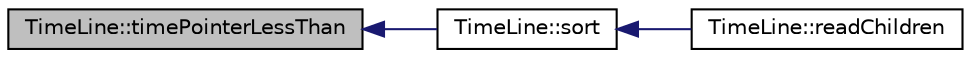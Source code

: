 digraph "TimeLine::timePointerLessThan"
{
 // INTERACTIVE_SVG=YES
  edge [fontname="Helvetica",fontsize="10",labelfontname="Helvetica",labelfontsize="10"];
  node [fontname="Helvetica",fontsize="10",shape=record];
  rankdir="LR";
  Node1 [label="TimeLine::timePointerLessThan",height=0.2,width=0.4,color="black", fillcolor="grey75", style="filled", fontcolor="black"];
  Node1 -> Node2 [dir="back",color="midnightblue",fontsize="10",style="solid",fontname="Helvetica"];
  Node2 [label="TimeLine::sort",height=0.2,width=0.4,color="black", fillcolor="white", style="filled",URL="$dc/df5/class_time_line.html#a169e261726780bf71a956b4fea71a86a"];
  Node2 -> Node3 [dir="back",color="midnightblue",fontsize="10",style="solid",fontname="Helvetica"];
  Node3 [label="TimeLine::readChildren",height=0.2,width=0.4,color="black", fillcolor="white", style="filled",URL="$dc/df5/class_time_line.html#aae6ac635d60a95c51efee26770318862"];
}
